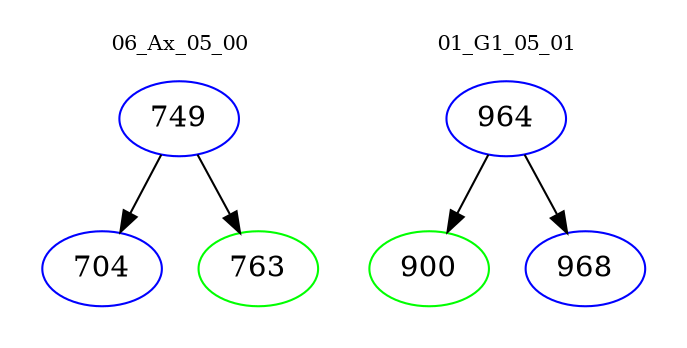 digraph{
subgraph cluster_0 {
color = white
label = "06_Ax_05_00";
fontsize=10;
T0_749 [label="749", color="blue"]
T0_749 -> T0_704 [color="black"]
T0_704 [label="704", color="blue"]
T0_749 -> T0_763 [color="black"]
T0_763 [label="763", color="green"]
}
subgraph cluster_1 {
color = white
label = "01_G1_05_01";
fontsize=10;
T1_964 [label="964", color="blue"]
T1_964 -> T1_900 [color="black"]
T1_900 [label="900", color="green"]
T1_964 -> T1_968 [color="black"]
T1_968 [label="968", color="blue"]
}
}
